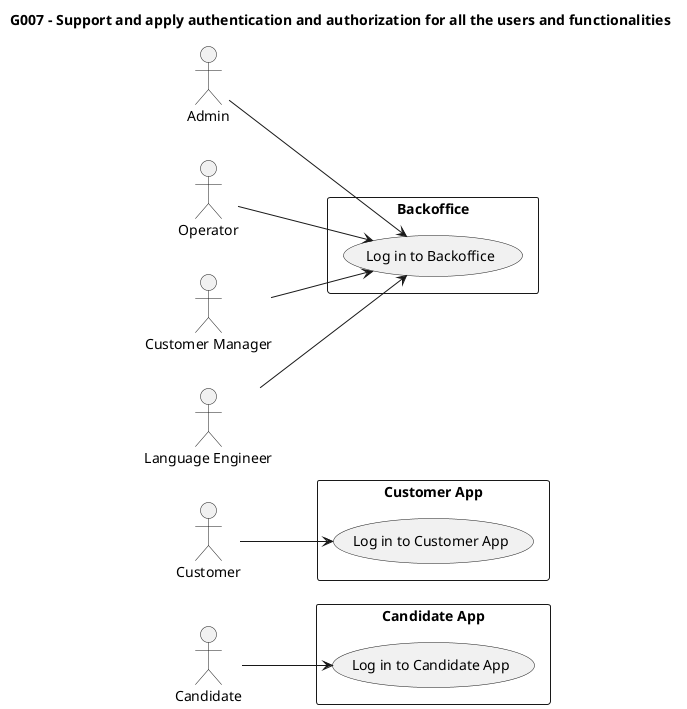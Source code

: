 @startuml

title G007 - Support and apply authentication and authorization for all the users and functionalities

left to right direction
skinparam packageStyle rectangle

actor "Candidate" as CANDIDATE
actor "Customer" as CUSTOMER


actor "Admin" as ADMIN
actor "Operator" as OPERATOR
actor "Customer Manager" as CUSTOMER_MANAGER
actor "Language Engineer" as LANGUAGE_ENGINEER

rectangle "Candidate App" as candidateApp {
    usecase "Log in to Candidate App"

    CANDIDATE --> "Log in to Candidate App"
}

rectangle "Customer App" as customerApp {
    usecase "Log in to Customer App"

    CUSTOMER --> "Log in to Customer App"
}

rectangle "Backoffice" as backoffice {
    usecase "Log in to Backoffice"

    ADMIN --> "Log in to Backoffice"
    CUSTOMER_MANAGER --> "Log in to Backoffice"
    LANGUAGE_ENGINEER --> "Log in to Backoffice"
    OPERATOR --> "Log in to Backoffice"
}

@enduml